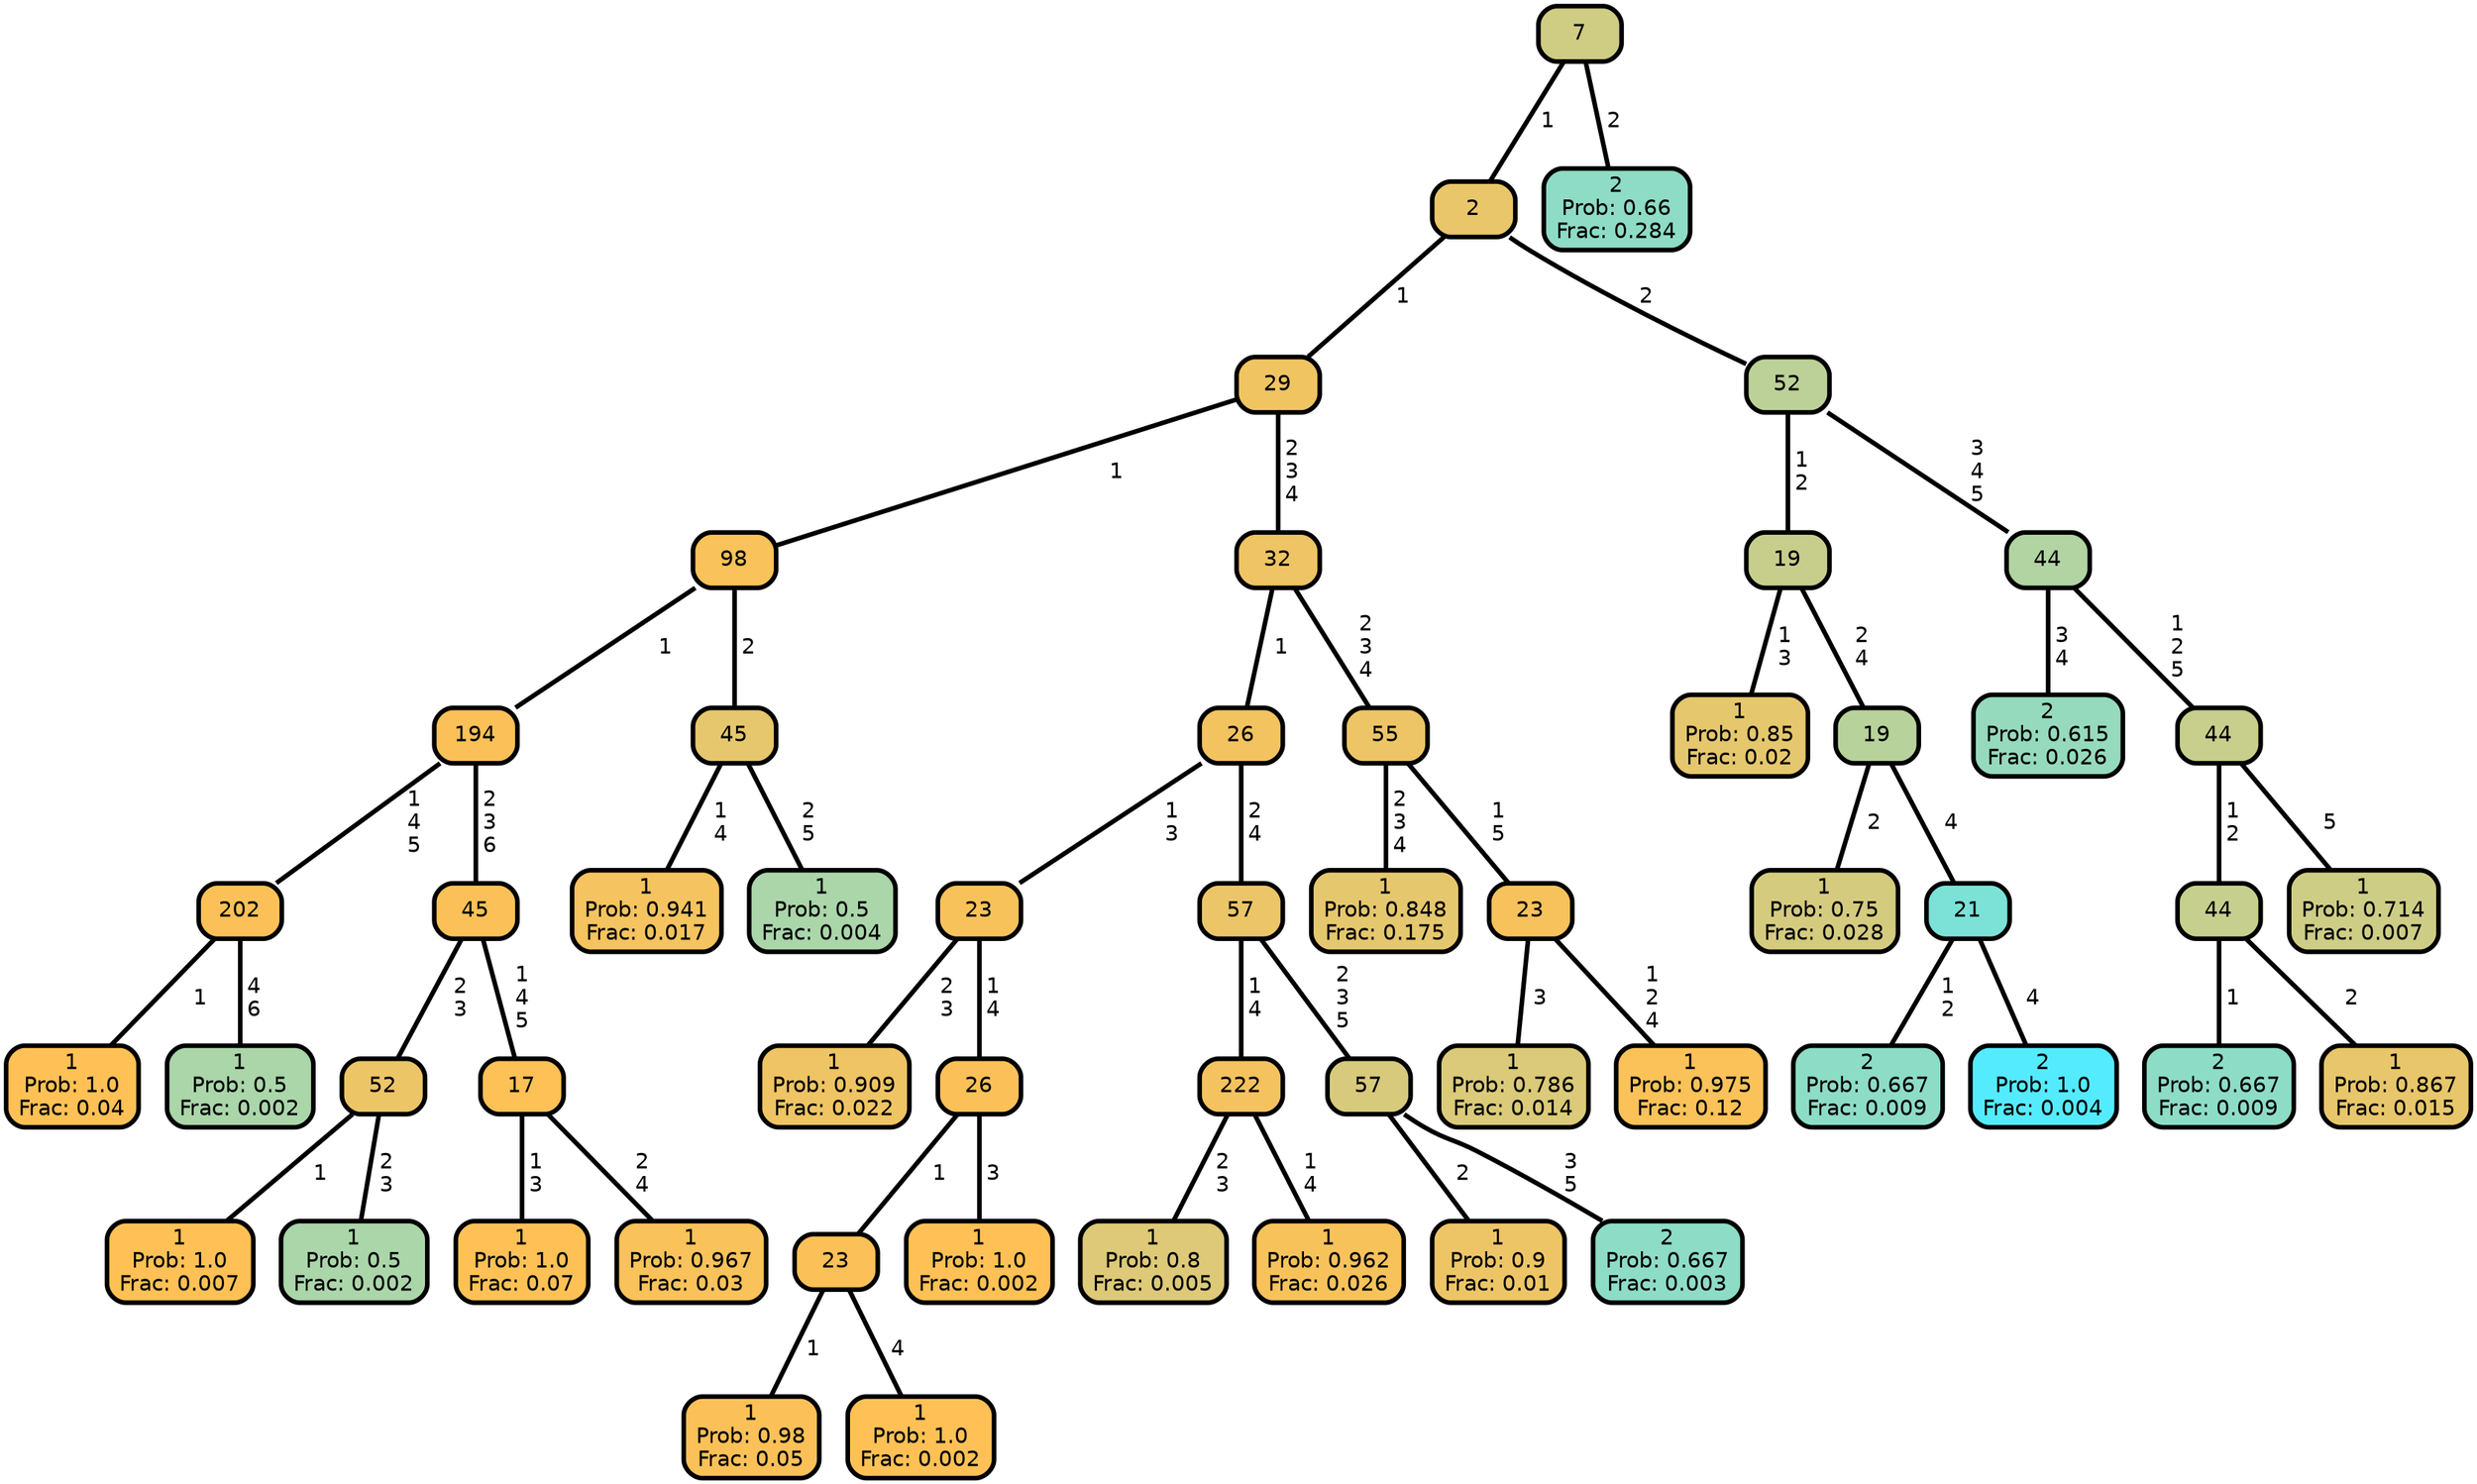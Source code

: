 graph Tree {
node [shape=box, style="filled, rounded",color="black",penwidth="3",fontcolor="black",                 fontname=helvetica] ;
graph [ranksep="0 equally", splines=straight,                 bgcolor=transparent, dpi=200] ;
edge [fontname=helvetica, color=black] ;
0 [label="1
Prob: 1.0
Frac: 0.04", fillcolor="#ffc155"] ;
1 [label="202", fillcolor="#fbc158"] ;
2 [label="1
Prob: 0.5
Frac: 0.002", fillcolor="#aad6aa"] ;
3 [label="194", fillcolor="#fbc158"] ;
4 [label="1
Prob: 1.0
Frac: 0.007", fillcolor="#ffc155"] ;
5 [label="52", fillcolor="#ecc567"] ;
6 [label="1
Prob: 0.5
Frac: 0.002", fillcolor="#aad6aa"] ;
7 [label="45", fillcolor="#fbc158"] ;
8 [label="1
Prob: 1.0
Frac: 0.07", fillcolor="#ffc155"] ;
9 [label="17", fillcolor="#fdc156"] ;
10 [label="1
Prob: 0.967
Frac: 0.03", fillcolor="#f9c25a"] ;
11 [label="98", fillcolor="#f9c25a"] ;
12 [label="1
Prob: 0.941
Frac: 0.017", fillcolor="#f5c35f"] ;
13 [label="45", fillcolor="#e6c76d"] ;
14 [label="1
Prob: 0.5
Frac: 0.004", fillcolor="#aad6aa"] ;
15 [label="29", fillcolor="#f1c462"] ;
16 [label="1
Prob: 0.909
Frac: 0.022", fillcolor="#efc464"] ;
17 [label="23", fillcolor="#f8c25b"] ;
18 [label="1
Prob: 0.98
Frac: 0.05", fillcolor="#fbc158"] ;
19 [label="23", fillcolor="#fbc158"] ;
20 [label="1
Prob: 1.0
Frac: 0.002", fillcolor="#ffc155"] ;
21 [label="26", fillcolor="#fbc158"] ;
22 [label="1
Prob: 1.0
Frac: 0.002", fillcolor="#ffc155"] ;
23 [label="26", fillcolor="#f3c360"] ;
24 [label="1
Prob: 0.8
Frac: 0.005", fillcolor="#ddc977"] ;
25 [label="222", fillcolor="#f4c35f"] ;
26 [label="1
Prob: 0.962
Frac: 0.026", fillcolor="#f8c25b"] ;
27 [label="57", fillcolor="#ebc568"] ;
28 [label="1
Prob: 0.9
Frac: 0.01", fillcolor="#eec566"] ;
29 [label="57", fillcolor="#d7ca7c"] ;
30 [label="2
Prob: 0.667
Frac: 0.003", fillcolor="#8dddc6"] ;
31 [label="32", fillcolor="#eec465"] ;
32 [label="1
Prob: 0.848
Frac: 0.175", fillcolor="#e5c76e"] ;
33 [label="55", fillcolor="#edc566"] ;
34 [label="1
Prob: 0.786
Frac: 0.014", fillcolor="#daca79"] ;
35 [label="23", fillcolor="#f7c25c"] ;
36 [label="1
Prob: 0.975
Frac: 0.12", fillcolor="#fac259"] ;
37 [label="2", fillcolor="#e9c66a"] ;
38 [label="1
Prob: 0.85
Frac: 0.02", fillcolor="#e5c76e"] ;
39 [label="19", fillcolor="#c7ce8c"] ;
40 [label="1
Prob: 0.75
Frac: 0.028", fillcolor="#d4cb7f"] ;
41 [label="19", fillcolor="#b8d29b"] ;
42 [label="2
Prob: 0.667
Frac: 0.009", fillcolor="#8dddc6"] ;
43 [label="21", fillcolor="#7ce1d7"] ;
44 [label="2
Prob: 1.0
Frac: 0.004", fillcolor="#55ebff"] ;
45 [label="52", fillcolor="#bcd197"] ;
46 [label="2
Prob: 0.615
Frac: 0.026", fillcolor="#96dabd"] ;
47 [label="44", fillcolor="#b1d4a2"] ;
48 [label="2
Prob: 0.667
Frac: 0.009", fillcolor="#8dddc6"] ;
49 [label="44", fillcolor="#c6cf8d"] ;
50 [label="1
Prob: 0.867
Frac: 0.015", fillcolor="#e8c66b"] ;
51 [label="44", fillcolor="#c8ce8b"] ;
52 [label="1
Prob: 0.714
Frac: 0.007", fillcolor="#cecd85"] ;
53 [label="7", fillcolor="#cfcc84"] ;
54 [label="2
Prob: 0.66
Frac: 0.284", fillcolor="#8edcc5"] ;
1 -- 0 [label=" 1",penwidth=3] ;
1 -- 2 [label=" 4\n 6",penwidth=3] ;
3 -- 1 [label=" 1\n 4\n 5",penwidth=3] ;
3 -- 7 [label=" 2\n 3\n 6",penwidth=3] ;
5 -- 4 [label=" 1",penwidth=3] ;
5 -- 6 [label=" 2\n 3",penwidth=3] ;
7 -- 5 [label=" 2\n 3",penwidth=3] ;
7 -- 9 [label=" 1\n 4\n 5",penwidth=3] ;
9 -- 8 [label=" 1\n 3",penwidth=3] ;
9 -- 10 [label=" 2\n 4",penwidth=3] ;
11 -- 3 [label=" 1",penwidth=3] ;
11 -- 13 [label=" 2",penwidth=3] ;
13 -- 12 [label=" 1\n 4",penwidth=3] ;
13 -- 14 [label=" 2\n 5",penwidth=3] ;
15 -- 11 [label=" 1",penwidth=3] ;
15 -- 31 [label=" 2\n 3\n 4",penwidth=3] ;
17 -- 16 [label=" 2\n 3",penwidth=3] ;
17 -- 21 [label=" 1\n 4",penwidth=3] ;
19 -- 18 [label=" 1",penwidth=3] ;
19 -- 20 [label=" 4",penwidth=3] ;
21 -- 19 [label=" 1",penwidth=3] ;
21 -- 22 [label=" 3",penwidth=3] ;
23 -- 17 [label=" 1\n 3",penwidth=3] ;
23 -- 27 [label=" 2\n 4",penwidth=3] ;
25 -- 24 [label=" 2\n 3",penwidth=3] ;
25 -- 26 [label=" 1\n 4",penwidth=3] ;
27 -- 25 [label=" 1\n 4",penwidth=3] ;
27 -- 29 [label=" 2\n 3\n 5",penwidth=3] ;
29 -- 28 [label=" 2",penwidth=3] ;
29 -- 30 [label=" 3\n 5",penwidth=3] ;
31 -- 23 [label=" 1",penwidth=3] ;
31 -- 33 [label=" 2\n 3\n 4",penwidth=3] ;
33 -- 32 [label=" 2\n 3\n 4",penwidth=3] ;
33 -- 35 [label=" 1\n 5",penwidth=3] ;
35 -- 34 [label=" 3",penwidth=3] ;
35 -- 36 [label=" 1\n 2\n 4",penwidth=3] ;
37 -- 15 [label=" 1",penwidth=3] ;
37 -- 45 [label=" 2",penwidth=3] ;
39 -- 38 [label=" 1\n 3",penwidth=3] ;
39 -- 41 [label=" 2\n 4",penwidth=3] ;
41 -- 40 [label=" 2",penwidth=3] ;
41 -- 43 [label=" 4",penwidth=3] ;
43 -- 42 [label=" 1\n 2",penwidth=3] ;
43 -- 44 [label=" 4",penwidth=3] ;
45 -- 39 [label=" 1\n 2",penwidth=3] ;
45 -- 47 [label=" 3\n 4\n 5",penwidth=3] ;
47 -- 46 [label=" 3\n 4",penwidth=3] ;
47 -- 51 [label=" 1\n 2\n 5",penwidth=3] ;
49 -- 48 [label=" 1",penwidth=3] ;
49 -- 50 [label=" 2",penwidth=3] ;
51 -- 49 [label=" 1\n 2",penwidth=3] ;
51 -- 52 [label=" 5",penwidth=3] ;
53 -- 37 [label=" 1",penwidth=3] ;
53 -- 54 [label=" 2",penwidth=3] ;
{rank = same;}}